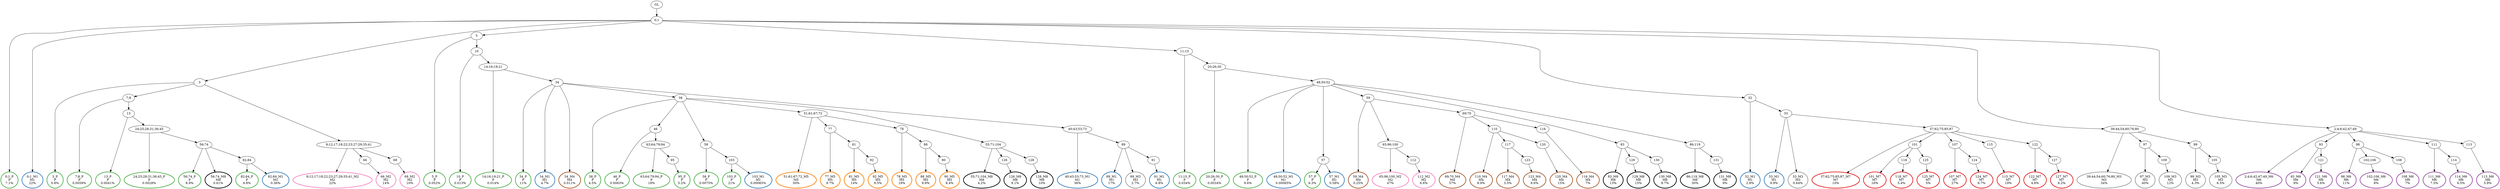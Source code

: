 digraph T {
	{
		rank=same
		160 [penwidth=3,colorscheme=set19,color=3,label="0;1_P\nP\n7.1%"]
		158 [penwidth=3,colorscheme=set19,color=3,label="3_P\nP\n0.8%"]
		156 [penwidth=3,colorscheme=set19,color=3,label="7;8_P\nP\n0.0059%"]
		154 [penwidth=3,colorscheme=set19,color=3,label="13_P\nP\n0.0041%"]
		152 [penwidth=3,colorscheme=set19,color=3,label="24;25;28;31;36;45_P\nP\n0.0028%"]
		150 [penwidth=3,colorscheme=set19,color=3,label="56;74_P\nP\n8.9%"]
		148 [penwidth=3,colorscheme=set19,color=3,label="82;84_P\nP\n6.8%"]
		146 [penwidth=3,colorscheme=set19,color=3,label="5_P\nP\n0.052%"]
		144 [penwidth=3,colorscheme=set19,color=3,label="10_P\nP\n0.013%"]
		142 [penwidth=3,colorscheme=set19,color=3,label="14;16;19;21_P\nP\n0.014%"]
		140 [penwidth=3,colorscheme=set19,color=3,label="34_P\nP\n11%"]
		138 [penwidth=3,colorscheme=set19,color=3,label="38_P\nP\n4.5%"]
		136 [penwidth=3,colorscheme=set19,color=3,label="46_P\nP\n0.0063%"]
		134 [penwidth=3,colorscheme=set19,color=3,label="63;64;79;94_P\nP\n18%"]
		132 [penwidth=3,colorscheme=set19,color=3,label="95_P\nP\n5.2%"]
		130 [penwidth=3,colorscheme=set19,color=3,label="58_P\nP\n0.0075%"]
		128 [penwidth=3,colorscheme=set19,color=3,label="103_P\nP\n21%"]
		126 [penwidth=3,colorscheme=set19,color=3,label="11;15_P\nP\n0.034%"]
		124 [penwidth=3,colorscheme=set19,color=3,label="20;26;30_P\nP\n0.0034%"]
		122 [penwidth=3,colorscheme=set19,color=3,label="48;50;52_P\nP\n9.6%"]
		120 [penwidth=3,colorscheme=set19,color=3,label="57_P\nP\n6.3%"]
		119 [penwidth=3,colorscheme=set19,color=2,label="0;1_M1\nM1\n22%"]
		118 [penwidth=3,colorscheme=set19,color=2,label="82;84_M1\nM1\n0.36%"]
		117 [penwidth=3,colorscheme=set19,color=2,label="34_M1\nM1\n4.7%"]
		116 [penwidth=3,colorscheme=set19,color=2,label="103_M1\nM1\n0.00065%"]
		114 [penwidth=3,colorscheme=set19,color=2,label="40;43;53;73_M1\nM1\n36%"]
		112 [penwidth=3,colorscheme=set19,color=2,label="89_M1\nM1\n17%"]
		110 [penwidth=3,colorscheme=set19,color=2,label="91_M1\nM1\n6.8%"]
		109 [penwidth=3,colorscheme=set19,color=2,label="48;50;52_M1\nM1\n0.00065%"]
		108 [penwidth=3,colorscheme=set19,color=2,label="57_M1\nM1\n0.58%"]
		106 [penwidth=3,colorscheme=set19,color=2,label="32_M1\nM1\n2.8%"]
		104 [penwidth=3,colorscheme=set19,color=2,label="33_M1\nM1\n9.9%"]
		102 [penwidth=3,colorscheme=set19,color=8,label="9;12;17;18;22;23;27;29;35;41_M2\nM2\n22%"]
		100 [penwidth=3,colorscheme=set19,color=8,label="66_M2\nM2\n14%"]
		98 [penwidth=3,colorscheme=set19,color=8,label="68_M2\nM2\n10%"]
		95 [penwidth=3,colorscheme=set19,color=8,label="65;96;100_M2\nM2\n47%"]
		93 [penwidth=3,colorscheme=set19,color=8,label="112_M2\nM2\n6.6%"]
		92 [penwidth=3,colorscheme=set19,color=9,label="89_M3\nM3\n2.7%"]
		91 [penwidth=3,colorscheme=set19,color=9,label="33_M3\nM3\n0.64%"]
		89 [penwidth=3,colorscheme=set19,color=9,label="39;44;54;60;76;80_M3\nM3\n34%"]
		87 [penwidth=3,colorscheme=set19,color=9,label="97_M3\nM3\n40%"]
		85 [penwidth=3,colorscheme=set19,color=9,label="109_M3\nM3\n12%"]
		83 [penwidth=3,colorscheme=set19,color=9,label="99_M3\nM3\n4.3%"]
		81 [penwidth=3,colorscheme=set19,color=9,label="105_M3\nM3\n6.5%"]
		80 [penwidth=3,colorscheme=set19,color=7,label="34_M4\nM4\n0.011%"]
		79 [penwidth=3,colorscheme=set19,color=7,label="59_M4\nM4\n0.25%"]
		77 [penwidth=3,colorscheme=set19,color=7,label="69;70_M4\nM4\n57%"]
		75 [penwidth=3,colorscheme=set19,color=7,label="110_M4\nM4\n8.9%"]
		73 [penwidth=3,colorscheme=set19,color=7,label="117_M4\nM4\n3.5%"]
		71 [penwidth=3,colorscheme=set19,color=7,label="123_M4\nM4\n8.6%"]
		69 [penwidth=3,colorscheme=set19,color=7,label="120_M4\nM4\n15%"]
		67 [penwidth=3,colorscheme=set19,color=7,label="116_M4\nM4\n7%"]
		65 [penwidth=3,colorscheme=set19,color=5,label="51;61;67;72_M5\nM5\n30%"]
		63 [penwidth=3,colorscheme=set19,color=5,label="77_M5\nM5\n9.7%"]
		61 [penwidth=3,colorscheme=set19,color=5,label="81_M5\nM5\n14%"]
		59 [penwidth=3,colorscheme=set19,color=5,label="92_M5\nM5\n9.5%"]
		57 [penwidth=3,colorscheme=set19,color=5,label="78_M5\nM5\n19%"]
		55 [penwidth=3,colorscheme=set19,color=5,label="88_M5\nM5\n9.9%"]
		53 [penwidth=3,colorscheme=set19,color=5,label="90_M5\nM5\n8.4%"]
		51 [penwidth=3,colorscheme=set19,color=4,label="2;4;6;42;47;49_M6\nM6\n40%"]
		49 [penwidth=3,colorscheme=set19,color=4,label="93_M6\nM6\n9%"]
		47 [penwidth=3,colorscheme=set19,color=4,label="121_M6\nM6\n5.6%"]
		45 [penwidth=3,colorscheme=set19,color=4,label="98_M6\nM6\n11%"]
		43 [penwidth=3,colorscheme=set19,color=4,label="102;106_M6\nM6\n8%"]
		41 [penwidth=3,colorscheme=set19,color=4,label="108_M6\nM6\n7%"]
		39 [penwidth=3,colorscheme=set19,color=4,label="111_M6\nM6\n7.5%"]
		37 [penwidth=3,colorscheme=set19,color=4,label="114_M6\nM6\n6.5%"]
		35 [penwidth=3,colorscheme=set19,color=4,label="113_M6\nM6\n5.9%"]
		33 [penwidth=3,colorscheme=set19,color=1,label="37;62;75;85;87_M7\nM7\n10%"]
		31 [penwidth=3,colorscheme=set19,color=1,label="101_M7\nM7\n16%"]
		29 [penwidth=3,colorscheme=set19,color=1,label="118_M7\nM7\n5.4%"]
		27 [penwidth=3,colorscheme=set19,color=1,label="125_M7\nM7\n5%"]
		25 [penwidth=3,colorscheme=set19,color=1,label="107_M7\nM7\n27%"]
		23 [penwidth=3,colorscheme=set19,color=1,label="124_M7\nM7\n6.7%"]
		21 [penwidth=3,colorscheme=set19,color=1,label="115_M7\nM7\n19%"]
		19 [penwidth=3,colorscheme=set19,color=1,label="122_M7\nM7\n4.8%"]
		17 [penwidth=3,colorscheme=set19,color=1,label="127_M7\nM7\n6.2%"]
		16 [penwidth=3,colorscheme=set19,color=10,label="56;74_M8\nM8\n0.61%"]
		14 [penwidth=3,colorscheme=set19,color=10,label="55;71;104_M8\nM8\n4.2%"]
		12 [penwidth=3,colorscheme=set19,color=10,label="126_M8\nM8\n9.1%"]
		10 [penwidth=3,colorscheme=set19,color=10,label="128_M8\nM8\n10%"]
		8 [penwidth=3,colorscheme=set19,color=10,label="83_M8\nM8\n13%"]
		6 [penwidth=3,colorscheme=set19,color=10,label="129_M8\nM8\n15%"]
		4 [penwidth=3,colorscheme=set19,color=10,label="130_M8\nM8\n8.7%"]
		2 [penwidth=3,colorscheme=set19,color=10,label="86;119_M8\nM8\n30%"]
		0 [penwidth=3,colorscheme=set19,color=10,label="131_M8\nM8\n9%"]
	}
	162 [label="GL"]
	161 [label="0;1"]
	159 [label="3"]
	157 [label="7;8"]
	155 [label="13"]
	153 [label="24;25;28;31;36;45"]
	151 [label="56;74"]
	149 [label="82;84"]
	147 [label="5"]
	145 [label="10"]
	143 [label="14;16;19;21"]
	141 [label="34"]
	139 [label="38"]
	137 [label="46"]
	135 [label="63;64;79;94"]
	133 [label="95"]
	131 [label="58"]
	129 [label="103"]
	127 [label="11;15"]
	125 [label="20;26;30"]
	123 [label="48;50;52"]
	121 [label="57"]
	115 [label="40;43;53;73"]
	113 [label="89"]
	111 [label="91"]
	107 [label="32"]
	105 [label="33"]
	103 [label="9;12;17;18;22;23;27;29;35;41"]
	101 [label="66"]
	99 [label="68"]
	97 [label="59"]
	96 [label="65;96;100"]
	94 [label="112"]
	90 [label="39;44;54;60;76;80"]
	88 [label="97"]
	86 [label="109"]
	84 [label="99"]
	82 [label="105"]
	78 [label="69;70"]
	76 [label="110"]
	74 [label="117"]
	72 [label="123"]
	70 [label="120"]
	68 [label="116"]
	66 [label="51;61;67;72"]
	64 [label="77"]
	62 [label="81"]
	60 [label="92"]
	58 [label="78"]
	56 [label="88"]
	54 [label="90"]
	52 [label="2;4;6;42;47;49"]
	50 [label="93"]
	48 [label="121"]
	46 [label="98"]
	44 [label="102;106"]
	42 [label="108"]
	40 [label="111"]
	38 [label="114"]
	36 [label="113"]
	34 [label="37;62;75;85;87"]
	32 [label="101"]
	30 [label="118"]
	28 [label="125"]
	26 [label="107"]
	24 [label="124"]
	22 [label="115"]
	20 [label="122"]
	18 [label="127"]
	15 [label="55;71;104"]
	13 [label="126"]
	11 [label="128"]
	9 [label="83"]
	7 [label="129"]
	5 [label="130"]
	3 [label="86;119"]
	1 [label="131"]
	162 -> 161
	161 -> 160
	161 -> 159
	161 -> 147
	161 -> 127
	161 -> 119
	161 -> 107
	161 -> 90
	161 -> 52
	159 -> 158
	159 -> 157
	159 -> 103
	157 -> 156
	157 -> 155
	155 -> 154
	155 -> 153
	153 -> 152
	153 -> 151
	151 -> 150
	151 -> 149
	151 -> 16
	149 -> 148
	149 -> 118
	147 -> 146
	147 -> 145
	145 -> 144
	145 -> 143
	143 -> 142
	143 -> 141
	141 -> 140
	141 -> 139
	141 -> 117
	141 -> 115
	141 -> 80
	139 -> 138
	139 -> 137
	139 -> 131
	139 -> 66
	139 -> 15
	137 -> 136
	137 -> 135
	135 -> 134
	135 -> 133
	133 -> 132
	131 -> 130
	131 -> 129
	129 -> 128
	129 -> 116
	127 -> 126
	127 -> 125
	125 -> 124
	125 -> 123
	123 -> 122
	123 -> 121
	123 -> 109
	123 -> 97
	123 -> 9
	123 -> 3
	121 -> 120
	121 -> 108
	115 -> 114
	115 -> 113
	113 -> 112
	113 -> 111
	113 -> 92
	111 -> 110
	107 -> 106
	107 -> 105
	105 -> 104
	105 -> 91
	105 -> 34
	103 -> 102
	103 -> 101
	103 -> 99
	101 -> 100
	99 -> 98
	97 -> 96
	97 -> 79
	97 -> 78
	96 -> 95
	96 -> 94
	94 -> 93
	90 -> 89
	90 -> 88
	90 -> 84
	88 -> 87
	88 -> 86
	86 -> 85
	84 -> 83
	84 -> 82
	82 -> 81
	78 -> 77
	78 -> 76
	78 -> 68
	76 -> 75
	76 -> 74
	76 -> 70
	74 -> 73
	74 -> 72
	72 -> 71
	70 -> 69
	68 -> 67
	66 -> 65
	66 -> 64
	66 -> 58
	64 -> 63
	64 -> 62
	62 -> 61
	62 -> 60
	60 -> 59
	58 -> 57
	58 -> 56
	56 -> 55
	56 -> 54
	54 -> 53
	52 -> 51
	52 -> 50
	52 -> 46
	52 -> 40
	52 -> 36
	50 -> 49
	50 -> 48
	48 -> 47
	46 -> 45
	46 -> 44
	46 -> 42
	44 -> 43
	42 -> 41
	40 -> 39
	40 -> 38
	38 -> 37
	36 -> 35
	34 -> 33
	34 -> 32
	34 -> 26
	34 -> 22
	34 -> 20
	32 -> 31
	32 -> 30
	32 -> 28
	30 -> 29
	28 -> 27
	26 -> 25
	26 -> 24
	24 -> 23
	22 -> 21
	20 -> 19
	20 -> 18
	18 -> 17
	15 -> 14
	15 -> 13
	15 -> 11
	13 -> 12
	11 -> 10
	9 -> 8
	9 -> 7
	9 -> 5
	7 -> 6
	5 -> 4
	3 -> 2
	3 -> 1
	1 -> 0
}
